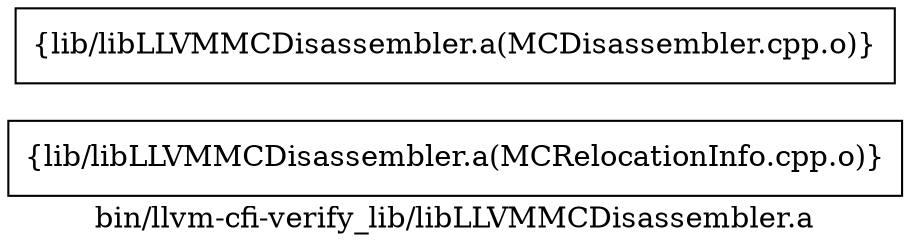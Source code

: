 digraph "bin/llvm-cfi-verify_lib/libLLVMMCDisassembler.a" {
	label="bin/llvm-cfi-verify_lib/libLLVMMCDisassembler.a";
	rankdir=LR;

	Node0x557ff20059e8 [shape=record,shape=box,group=0,label="{lib/libLLVMMCDisassembler.a(MCRelocationInfo.cpp.o)}"];
	Node0x557ff1ff77a8 [shape=record,shape=box,group=0,label="{lib/libLLVMMCDisassembler.a(MCDisassembler.cpp.o)}"];
}
